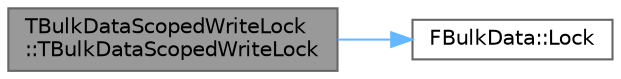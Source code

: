 digraph "TBulkDataScopedWriteLock::TBulkDataScopedWriteLock"
{
 // INTERACTIVE_SVG=YES
 // LATEX_PDF_SIZE
  bgcolor="transparent";
  edge [fontname=Helvetica,fontsize=10,labelfontname=Helvetica,labelfontsize=10];
  node [fontname=Helvetica,fontsize=10,shape=box,height=0.2,width=0.4];
  rankdir="LR";
  Node1 [id="Node000001",label="TBulkDataScopedWriteLock\l::TBulkDataScopedWriteLock",height=0.2,width=0.4,color="gray40", fillcolor="grey60", style="filled", fontcolor="black",tooltip=" "];
  Node1 -> Node2 [id="edge1_Node000001_Node000002",color="steelblue1",style="solid",tooltip=" "];
  Node2 [id="Node000002",label="FBulkData::Lock",height=0.2,width=0.4,color="grey40", fillcolor="white", style="filled",URL="$d4/d9b/classFBulkData.html#a1c29fd4c4868ec03438946d1d7905a08",tooltip="Locks the bulk data and returns a pointer to it."];
}
